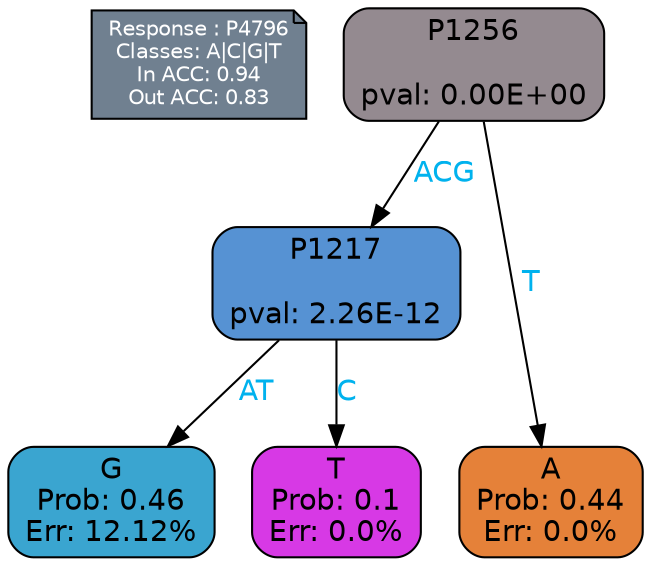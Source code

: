 digraph Tree {
node [shape=box, style="filled, rounded", color="black", fontname=helvetica] ;
graph [ranksep=equally, splines=polylines, bgcolor=transparent, dpi=600] ;
edge [fontname=helvetica] ;
LEGEND [label="Response : P4796
Classes: A|C|G|T
In ACC: 0.94
Out ACC: 0.83
",shape=note,align=left,style=filled,fillcolor="slategray",fontcolor="white",fontsize=10];1 [label="P1256

pval: 0.00E+00", fillcolor="#948a90"] ;
2 [label="P1217

pval: 2.26E-12", fillcolor="#5692d3"] ;
3 [label="G
Prob: 0.46
Err: 12.12%", fillcolor="#3aa5d0"] ;
4 [label="T
Prob: 0.1
Err: 0.0%", fillcolor="#d739e5"] ;
5 [label="A
Prob: 0.44
Err: 0.0%", fillcolor="#e58139"] ;
1 -> 2 [label="ACG",fontcolor=deepskyblue2] ;
1 -> 5 [label="T",fontcolor=deepskyblue2] ;
2 -> 3 [label="AT",fontcolor=deepskyblue2] ;
2 -> 4 [label="C",fontcolor=deepskyblue2] ;
{rank = same; 3;4;5;}{rank = same; LEGEND;1;}}